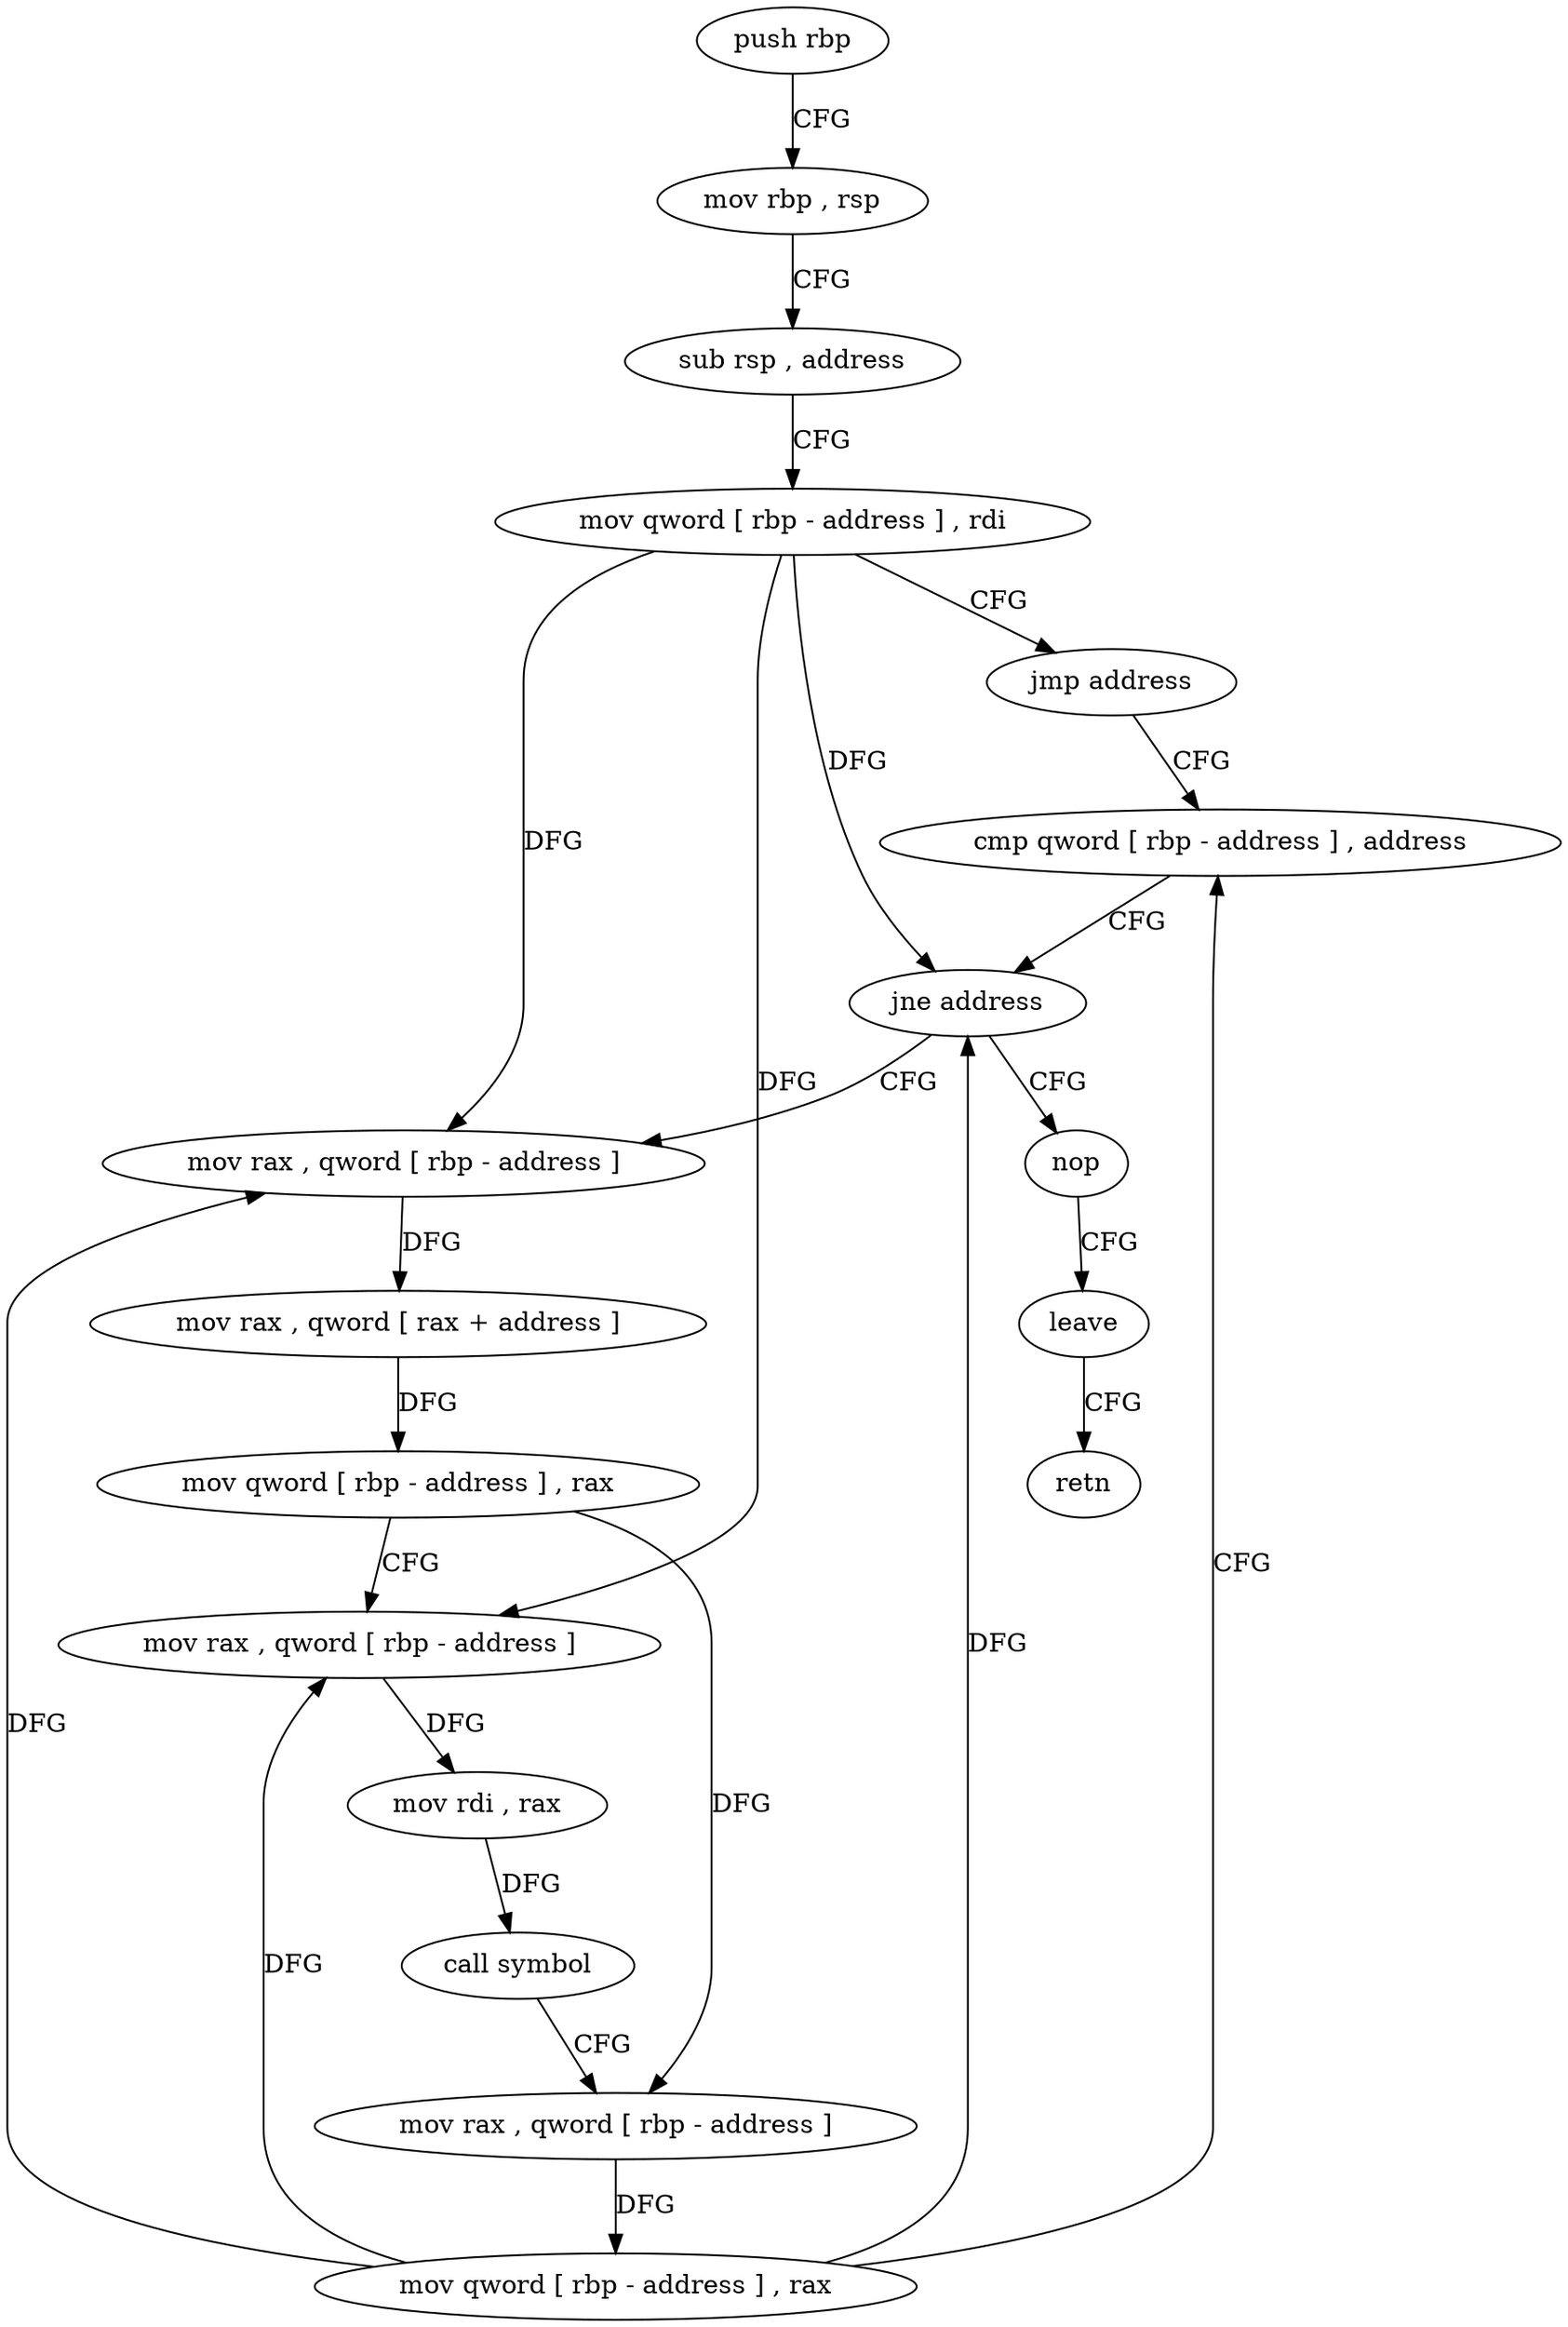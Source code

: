 digraph "func" {
"4254024" [label = "push rbp" ]
"4254025" [label = "mov rbp , rsp" ]
"4254028" [label = "sub rsp , address" ]
"4254032" [label = "mov qword [ rbp - address ] , rdi" ]
"4254036" [label = "jmp address" ]
"4254070" [label = "cmp qword [ rbp - address ] , address" ]
"4254075" [label = "jne address" ]
"4254038" [label = "mov rax , qword [ rbp - address ]" ]
"4254077" [label = "nop" ]
"4254042" [label = "mov rax , qword [ rax + address ]" ]
"4254046" [label = "mov qword [ rbp - address ] , rax" ]
"4254050" [label = "mov rax , qword [ rbp - address ]" ]
"4254054" [label = "mov rdi , rax" ]
"4254057" [label = "call symbol" ]
"4254062" [label = "mov rax , qword [ rbp - address ]" ]
"4254066" [label = "mov qword [ rbp - address ] , rax" ]
"4254078" [label = "leave" ]
"4254079" [label = "retn" ]
"4254024" -> "4254025" [ label = "CFG" ]
"4254025" -> "4254028" [ label = "CFG" ]
"4254028" -> "4254032" [ label = "CFG" ]
"4254032" -> "4254036" [ label = "CFG" ]
"4254032" -> "4254075" [ label = "DFG" ]
"4254032" -> "4254038" [ label = "DFG" ]
"4254032" -> "4254050" [ label = "DFG" ]
"4254036" -> "4254070" [ label = "CFG" ]
"4254070" -> "4254075" [ label = "CFG" ]
"4254075" -> "4254038" [ label = "CFG" ]
"4254075" -> "4254077" [ label = "CFG" ]
"4254038" -> "4254042" [ label = "DFG" ]
"4254077" -> "4254078" [ label = "CFG" ]
"4254042" -> "4254046" [ label = "DFG" ]
"4254046" -> "4254050" [ label = "CFG" ]
"4254046" -> "4254062" [ label = "DFG" ]
"4254050" -> "4254054" [ label = "DFG" ]
"4254054" -> "4254057" [ label = "DFG" ]
"4254057" -> "4254062" [ label = "CFG" ]
"4254062" -> "4254066" [ label = "DFG" ]
"4254066" -> "4254070" [ label = "CFG" ]
"4254066" -> "4254075" [ label = "DFG" ]
"4254066" -> "4254038" [ label = "DFG" ]
"4254066" -> "4254050" [ label = "DFG" ]
"4254078" -> "4254079" [ label = "CFG" ]
}
